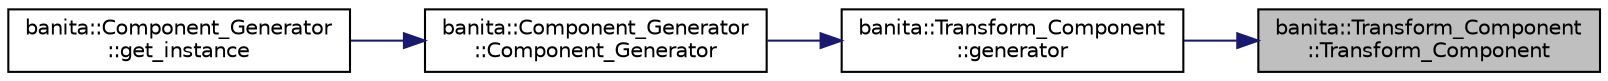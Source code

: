 digraph "banita::Transform_Component::Transform_Component"
{
 // LATEX_PDF_SIZE
  edge [fontname="Helvetica",fontsize="10",labelfontname="Helvetica",labelfontsize="10"];
  node [fontname="Helvetica",fontsize="10",shape=record];
  rankdir="RL";
  Node1 [label="banita::Transform_Component\l::Transform_Component",height=0.2,width=0.4,color="black", fillcolor="grey75", style="filled", fontcolor="black",tooltip="Construct a new Transform_Component object and store the received entity."];
  Node1 -> Node2 [dir="back",color="midnightblue",fontsize="10",style="solid",fontname="Helvetica"];
  Node2 [label="banita::Transform_Component\l::generator",height=0.2,width=0.4,color="black", fillcolor="white", style="filled",URL="$d8/de9/classbanita_1_1_transform___component.html#a52942de64acefae0655fb17a71add8f3",tooltip="generator of this component"];
  Node2 -> Node3 [dir="back",color="midnightblue",fontsize="10",style="solid",fontname="Helvetica"];
  Node3 [label="banita::Component_Generator\l::Component_Generator",height=0.2,width=0.4,color="black", fillcolor="white", style="filled",URL="$d8/dc5/classbanita_1_1_component___generator.html#a2eeb40bd9675d0c1828de601324c503d",tooltip="Construct a new Component_Generator object. Currently doing a unintended step in order to register ne..."];
  Node3 -> Node4 [dir="back",color="midnightblue",fontsize="10",style="solid",fontname="Helvetica"];
  Node4 [label="banita::Component_Generator\l::get_instance",height=0.2,width=0.4,color="black", fillcolor="white", style="filled",URL="$d8/dc5/classbanita_1_1_component___generator.html#a58161267b33b3a6e67edfed079196ebd",tooltip="Get the instance object."];
}
